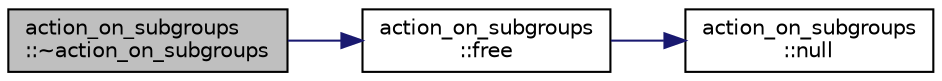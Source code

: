 digraph "action_on_subgroups::~action_on_subgroups"
{
  edge [fontname="Helvetica",fontsize="10",labelfontname="Helvetica",labelfontsize="10"];
  node [fontname="Helvetica",fontsize="10",shape=record];
  rankdir="LR";
  Node3 [label="action_on_subgroups\l::~action_on_subgroups",height=0.2,width=0.4,color="black", fillcolor="grey75", style="filled", fontcolor="black"];
  Node3 -> Node4 [color="midnightblue",fontsize="10",style="solid",fontname="Helvetica"];
  Node4 [label="action_on_subgroups\l::free",height=0.2,width=0.4,color="black", fillcolor="white", style="filled",URL="$d6/da4/classaction__on__subgroups.html#a60809c7ad139a3e98758048a0e0e6c97"];
  Node4 -> Node5 [color="midnightblue",fontsize="10",style="solid",fontname="Helvetica"];
  Node5 [label="action_on_subgroups\l::null",height=0.2,width=0.4,color="black", fillcolor="white", style="filled",URL="$d6/da4/classaction__on__subgroups.html#ada42c75d9ba6148fb2c10d1e7e59f4be"];
}
